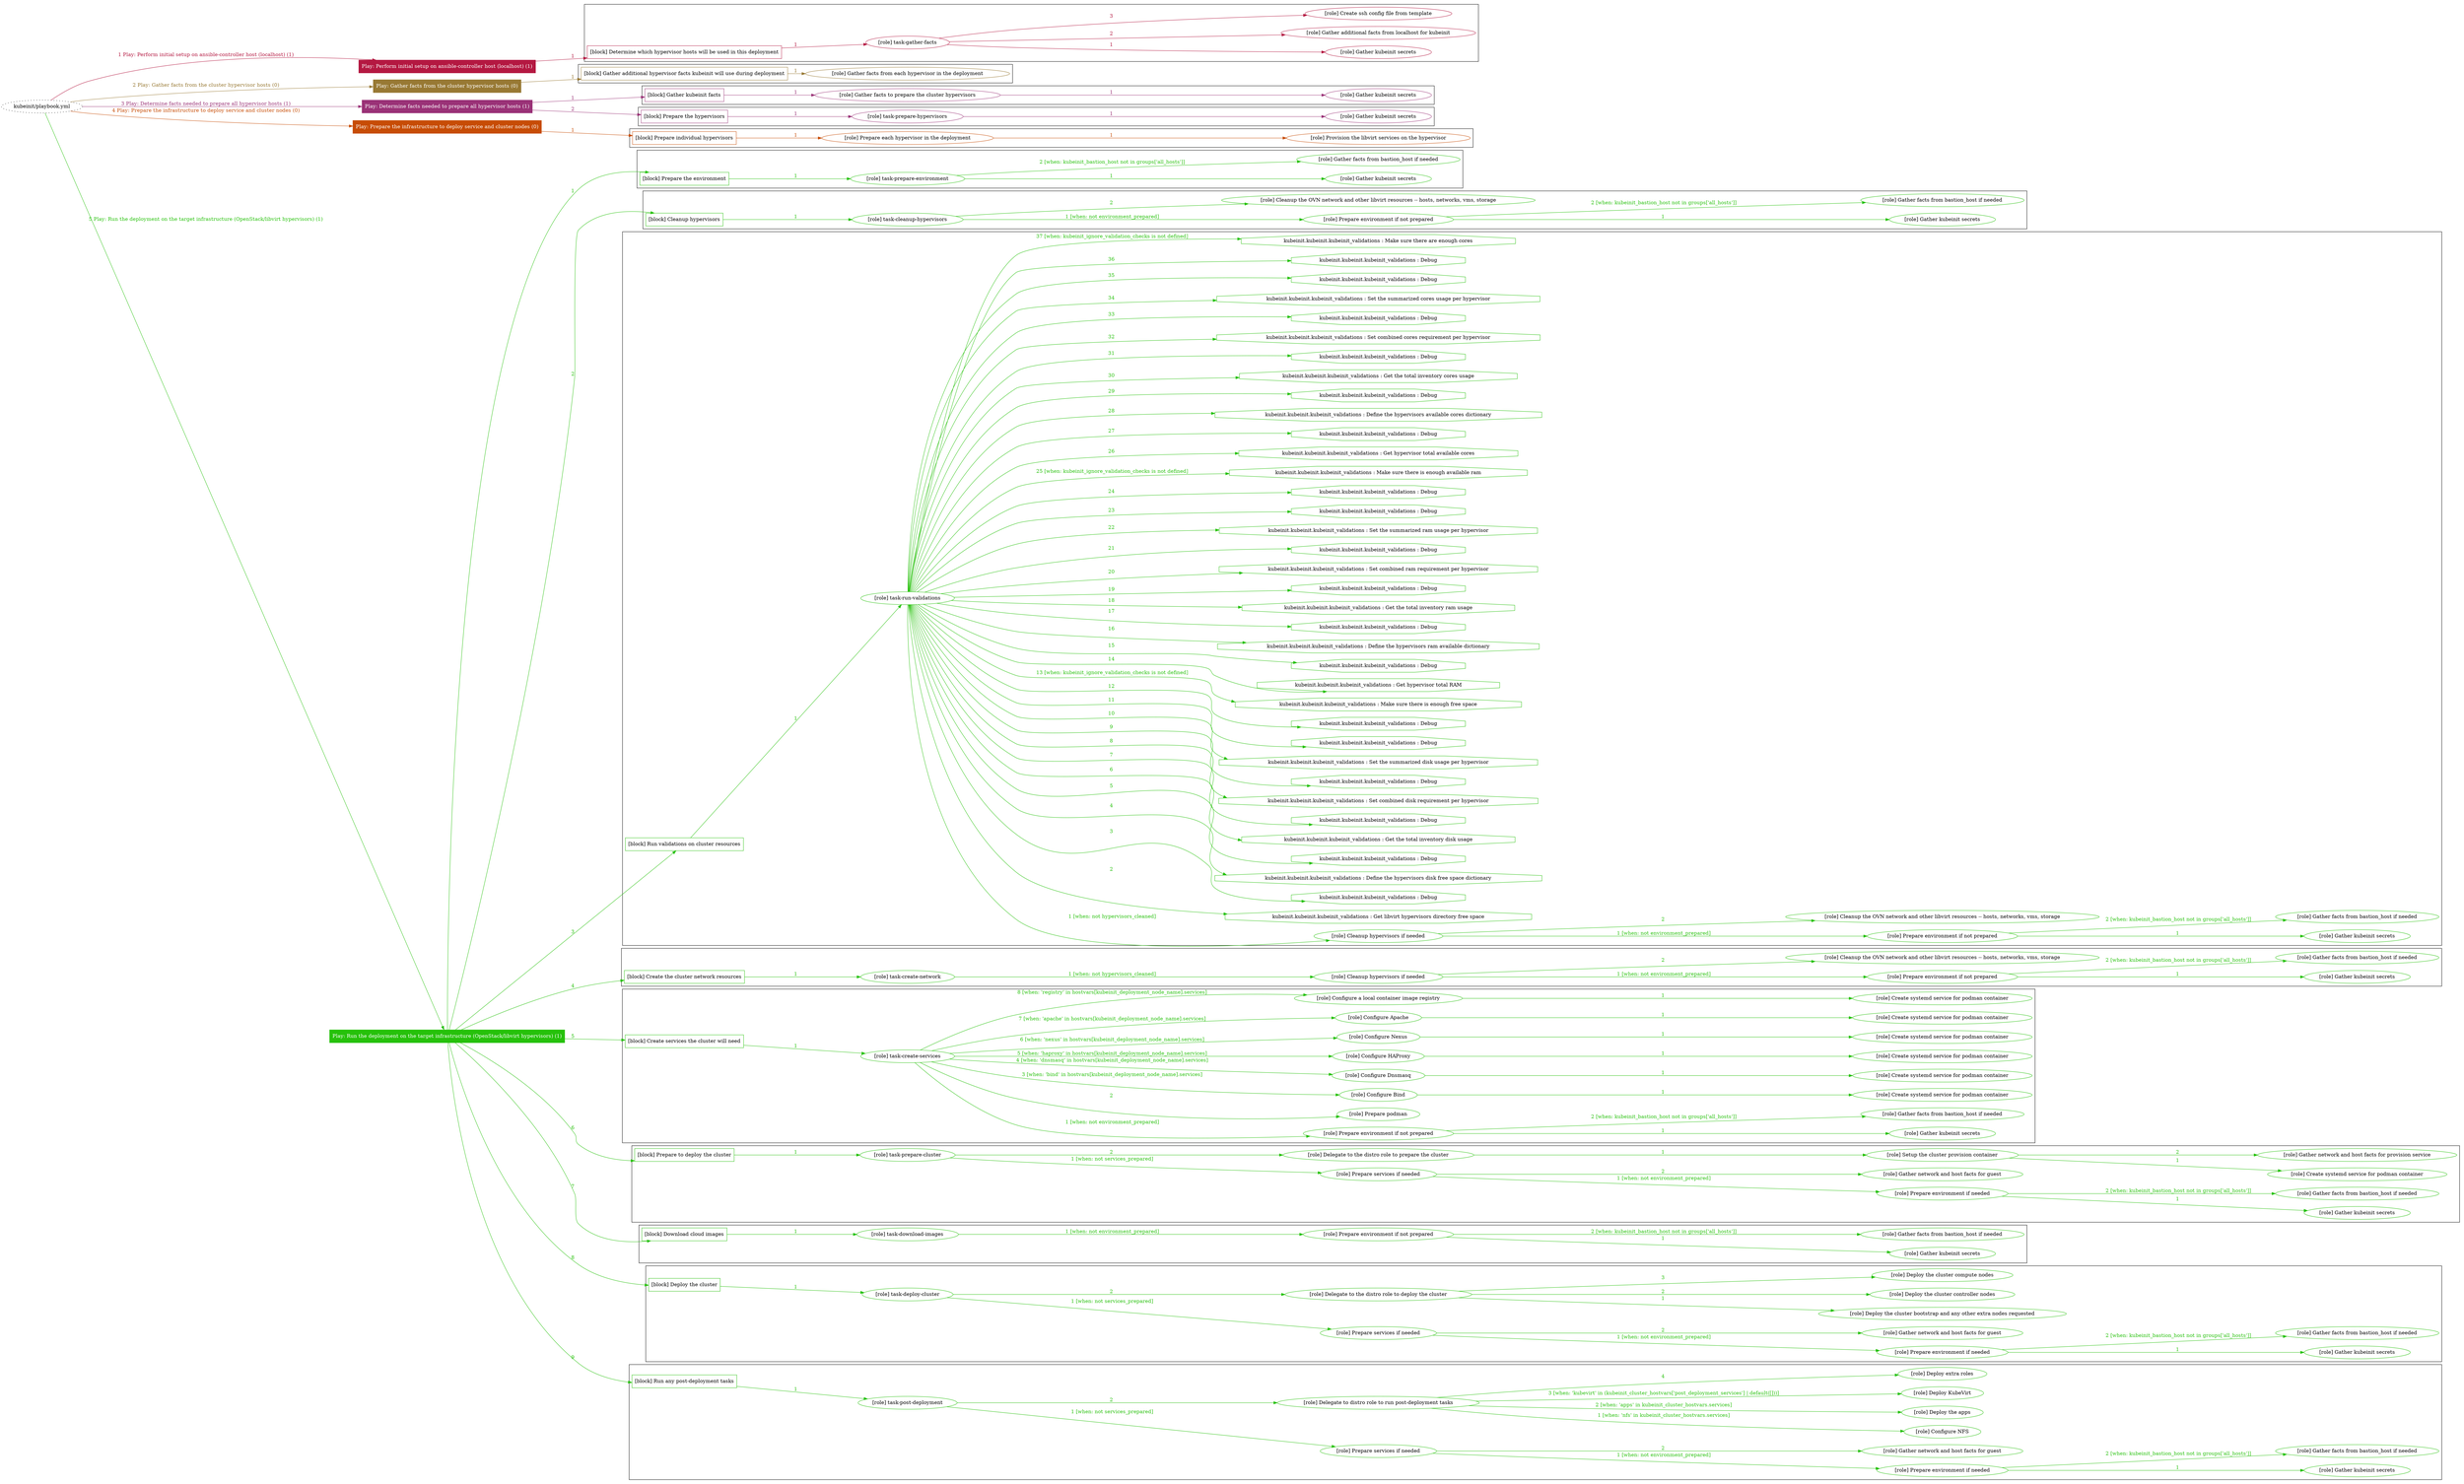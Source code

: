 digraph {
	graph [concentrate=true ordering=in rankdir=LR ratio=fill]
	edge [esep=5 sep=10]
	"kubeinit/playbook.yml" [URL="/home/runner/work/kubeinit/kubeinit/kubeinit/playbook.yml" id=playbook_785b3d8d style=dotted]
	"kubeinit/playbook.yml" -> play_acce3db7 [label="1 Play: Perform initial setup on ansible-controller host (localhost) (1)" color="#b41841" fontcolor="#b41841" id=edge_play_acce3db7 labeltooltip="1 Play: Perform initial setup on ansible-controller host (localhost) (1)" tooltip="1 Play: Perform initial setup on ansible-controller host (localhost) (1)"]
	subgraph "Play: Perform initial setup on ansible-controller host (localhost) (1)" {
		play_acce3db7 [label="Play: Perform initial setup on ansible-controller host (localhost) (1)" URL="/home/runner/work/kubeinit/kubeinit/kubeinit/playbook.yml" color="#b41841" fontcolor="#ffffff" id=play_acce3db7 shape=box style=filled tooltip=localhost]
		play_acce3db7 -> block_4ff4eff7 [label=1 color="#b41841" fontcolor="#b41841" id=edge_block_4ff4eff7 labeltooltip=1 tooltip=1]
		subgraph cluster_block_4ff4eff7 {
			block_4ff4eff7 [label="[block] Determine which hypervisor hosts will be used in this deployment" URL="/home/runner/work/kubeinit/kubeinit/kubeinit/playbook.yml" color="#b41841" id=block_4ff4eff7 labeltooltip="Determine which hypervisor hosts will be used in this deployment" shape=box tooltip="Determine which hypervisor hosts will be used in this deployment"]
			block_4ff4eff7 -> role_72f35177 [label="1 " color="#b41841" fontcolor="#b41841" id=edge_role_72f35177 labeltooltip="1 " tooltip="1 "]
			subgraph "task-gather-facts" {
				role_72f35177 [label="[role] task-gather-facts" URL="/home/runner/work/kubeinit/kubeinit/kubeinit/playbook.yml" color="#b41841" id=role_72f35177 tooltip="task-gather-facts"]
				role_72f35177 -> role_be712f7f [label="1 " color="#b41841" fontcolor="#b41841" id=edge_role_be712f7f labeltooltip="1 " tooltip="1 "]
				subgraph "Gather kubeinit secrets" {
					role_be712f7f [label="[role] Gather kubeinit secrets" URL="/home/runner/.ansible/collections/ansible_collections/kubeinit/kubeinit/roles/kubeinit_prepare/tasks/build_hypervisors_group.yml" color="#b41841" id=role_be712f7f tooltip="Gather kubeinit secrets"]
				}
				role_72f35177 -> role_c57567bd [label="2 " color="#b41841" fontcolor="#b41841" id=edge_role_c57567bd labeltooltip="2 " tooltip="2 "]
				subgraph "Gather additional facts from localhost for kubeinit" {
					role_c57567bd [label="[role] Gather additional facts from localhost for kubeinit" URL="/home/runner/.ansible/collections/ansible_collections/kubeinit/kubeinit/roles/kubeinit_prepare/tasks/build_hypervisors_group.yml" color="#b41841" id=role_c57567bd tooltip="Gather additional facts from localhost for kubeinit"]
				}
				role_72f35177 -> role_1afba5c9 [label="3 " color="#b41841" fontcolor="#b41841" id=edge_role_1afba5c9 labeltooltip="3 " tooltip="3 "]
				subgraph "Create ssh config file from template" {
					role_1afba5c9 [label="[role] Create ssh config file from template" URL="/home/runner/.ansible/collections/ansible_collections/kubeinit/kubeinit/roles/kubeinit_prepare/tasks/build_hypervisors_group.yml" color="#b41841" id=role_1afba5c9 tooltip="Create ssh config file from template"]
				}
			}
		}
	}
	"kubeinit/playbook.yml" -> play_f4e215dc [label="2 Play: Gather facts from the cluster hypervisor hosts (0)" color="#987934" fontcolor="#987934" id=edge_play_f4e215dc labeltooltip="2 Play: Gather facts from the cluster hypervisor hosts (0)" tooltip="2 Play: Gather facts from the cluster hypervisor hosts (0)"]
	subgraph "Play: Gather facts from the cluster hypervisor hosts (0)" {
		play_f4e215dc [label="Play: Gather facts from the cluster hypervisor hosts (0)" URL="/home/runner/work/kubeinit/kubeinit/kubeinit/playbook.yml" color="#987934" fontcolor="#ffffff" id=play_f4e215dc shape=box style=filled tooltip="Play: Gather facts from the cluster hypervisor hosts (0)"]
		play_f4e215dc -> block_9ffc37ca [label=1 color="#987934" fontcolor="#987934" id=edge_block_9ffc37ca labeltooltip=1 tooltip=1]
		subgraph cluster_block_9ffc37ca {
			block_9ffc37ca [label="[block] Gather additional hypervisor facts kubeinit will use during deployment" URL="/home/runner/work/kubeinit/kubeinit/kubeinit/playbook.yml" color="#987934" id=block_9ffc37ca labeltooltip="Gather additional hypervisor facts kubeinit will use during deployment" shape=box tooltip="Gather additional hypervisor facts kubeinit will use during deployment"]
			block_9ffc37ca -> role_afc65947 [label="1 " color="#987934" fontcolor="#987934" id=edge_role_afc65947 labeltooltip="1 " tooltip="1 "]
			subgraph "Gather facts from each hypervisor in the deployment" {
				role_afc65947 [label="[role] Gather facts from each hypervisor in the deployment" URL="/home/runner/work/kubeinit/kubeinit/kubeinit/playbook.yml" color="#987934" id=role_afc65947 tooltip="Gather facts from each hypervisor in the deployment"]
			}
		}
	}
	"kubeinit/playbook.yml" -> play_b0ed030e [label="3 Play: Determine facts needed to prepare all hypervisor hosts (1)" color="#9a3277" fontcolor="#9a3277" id=edge_play_b0ed030e labeltooltip="3 Play: Determine facts needed to prepare all hypervisor hosts (1)" tooltip="3 Play: Determine facts needed to prepare all hypervisor hosts (1)"]
	subgraph "Play: Determine facts needed to prepare all hypervisor hosts (1)" {
		play_b0ed030e [label="Play: Determine facts needed to prepare all hypervisor hosts (1)" URL="/home/runner/work/kubeinit/kubeinit/kubeinit/playbook.yml" color="#9a3277" fontcolor="#ffffff" id=play_b0ed030e shape=box style=filled tooltip=localhost]
		play_b0ed030e -> block_0350b841 [label=1 color="#9a3277" fontcolor="#9a3277" id=edge_block_0350b841 labeltooltip=1 tooltip=1]
		subgraph cluster_block_0350b841 {
			block_0350b841 [label="[block] Gather kubeinit facts" URL="/home/runner/work/kubeinit/kubeinit/kubeinit/playbook.yml" color="#9a3277" id=block_0350b841 labeltooltip="Gather kubeinit facts" shape=box tooltip="Gather kubeinit facts"]
			block_0350b841 -> role_b70f9d13 [label="1 " color="#9a3277" fontcolor="#9a3277" id=edge_role_b70f9d13 labeltooltip="1 " tooltip="1 "]
			subgraph "Gather facts to prepare the cluster hypervisors" {
				role_b70f9d13 [label="[role] Gather facts to prepare the cluster hypervisors" URL="/home/runner/work/kubeinit/kubeinit/kubeinit/playbook.yml" color="#9a3277" id=role_b70f9d13 tooltip="Gather facts to prepare the cluster hypervisors"]
				role_b70f9d13 -> role_1e167917 [label="1 " color="#9a3277" fontcolor="#9a3277" id=edge_role_1e167917 labeltooltip="1 " tooltip="1 "]
				subgraph "Gather kubeinit secrets" {
					role_1e167917 [label="[role] Gather kubeinit secrets" URL="/home/runner/.ansible/collections/ansible_collections/kubeinit/kubeinit/roles/kubeinit_prepare/tasks/gather_kubeinit_facts.yml" color="#9a3277" id=role_1e167917 tooltip="Gather kubeinit secrets"]
				}
			}
		}
		play_b0ed030e -> block_5a81a4b4 [label=2 color="#9a3277" fontcolor="#9a3277" id=edge_block_5a81a4b4 labeltooltip=2 tooltip=2]
		subgraph cluster_block_5a81a4b4 {
			block_5a81a4b4 [label="[block] Prepare the hypervisors" URL="/home/runner/work/kubeinit/kubeinit/kubeinit/playbook.yml" color="#9a3277" id=block_5a81a4b4 labeltooltip="Prepare the hypervisors" shape=box tooltip="Prepare the hypervisors"]
			block_5a81a4b4 -> role_cdd2abf3 [label="1 " color="#9a3277" fontcolor="#9a3277" id=edge_role_cdd2abf3 labeltooltip="1 " tooltip="1 "]
			subgraph "task-prepare-hypervisors" {
				role_cdd2abf3 [label="[role] task-prepare-hypervisors" URL="/home/runner/work/kubeinit/kubeinit/kubeinit/playbook.yml" color="#9a3277" id=role_cdd2abf3 tooltip="task-prepare-hypervisors"]
				role_cdd2abf3 -> role_9accb63d [label="1 " color="#9a3277" fontcolor="#9a3277" id=edge_role_9accb63d labeltooltip="1 " tooltip="1 "]
				subgraph "Gather kubeinit secrets" {
					role_9accb63d [label="[role] Gather kubeinit secrets" URL="/home/runner/.ansible/collections/ansible_collections/kubeinit/kubeinit/roles/kubeinit_prepare/tasks/gather_kubeinit_facts.yml" color="#9a3277" id=role_9accb63d tooltip="Gather kubeinit secrets"]
				}
			}
		}
	}
	"kubeinit/playbook.yml" -> play_86b45b80 [label="4 Play: Prepare the infrastructure to deploy service and cluster nodes (0)" color="#c74c05" fontcolor="#c74c05" id=edge_play_86b45b80 labeltooltip="4 Play: Prepare the infrastructure to deploy service and cluster nodes (0)" tooltip="4 Play: Prepare the infrastructure to deploy service and cluster nodes (0)"]
	subgraph "Play: Prepare the infrastructure to deploy service and cluster nodes (0)" {
		play_86b45b80 [label="Play: Prepare the infrastructure to deploy service and cluster nodes (0)" URL="/home/runner/work/kubeinit/kubeinit/kubeinit/playbook.yml" color="#c74c05" fontcolor="#ffffff" id=play_86b45b80 shape=box style=filled tooltip="Play: Prepare the infrastructure to deploy service and cluster nodes (0)"]
		play_86b45b80 -> block_c295b7e4 [label=1 color="#c74c05" fontcolor="#c74c05" id=edge_block_c295b7e4 labeltooltip=1 tooltip=1]
		subgraph cluster_block_c295b7e4 {
			block_c295b7e4 [label="[block] Prepare individual hypervisors" URL="/home/runner/work/kubeinit/kubeinit/kubeinit/playbook.yml" color="#c74c05" id=block_c295b7e4 labeltooltip="Prepare individual hypervisors" shape=box tooltip="Prepare individual hypervisors"]
			block_c295b7e4 -> role_d2ce9b45 [label="1 " color="#c74c05" fontcolor="#c74c05" id=edge_role_d2ce9b45 labeltooltip="1 " tooltip="1 "]
			subgraph "Prepare each hypervisor in the deployment" {
				role_d2ce9b45 [label="[role] Prepare each hypervisor in the deployment" URL="/home/runner/work/kubeinit/kubeinit/kubeinit/playbook.yml" color="#c74c05" id=role_d2ce9b45 tooltip="Prepare each hypervisor in the deployment"]
				role_d2ce9b45 -> role_840f8b6c [label="1 " color="#c74c05" fontcolor="#c74c05" id=edge_role_840f8b6c labeltooltip="1 " tooltip="1 "]
				subgraph "Provision the libvirt services on the hypervisor" {
					role_840f8b6c [label="[role] Provision the libvirt services on the hypervisor" URL="/home/runner/.ansible/collections/ansible_collections/kubeinit/kubeinit/roles/kubeinit_prepare/tasks/prepare_hypervisor.yml" color="#c74c05" id=role_840f8b6c tooltip="Provision the libvirt services on the hypervisor"]
				}
			}
		}
	}
	"kubeinit/playbook.yml" -> play_11a7f18f [label="5 Play: Run the deployment on the target infrastructure (OpenStack/libvirt hypervisors) (1)" color="#26c10b" fontcolor="#26c10b" id=edge_play_11a7f18f labeltooltip="5 Play: Run the deployment on the target infrastructure (OpenStack/libvirt hypervisors) (1)" tooltip="5 Play: Run the deployment on the target infrastructure (OpenStack/libvirt hypervisors) (1)"]
	subgraph "Play: Run the deployment on the target infrastructure (OpenStack/libvirt hypervisors) (1)" {
		play_11a7f18f [label="Play: Run the deployment on the target infrastructure (OpenStack/libvirt hypervisors) (1)" URL="/home/runner/work/kubeinit/kubeinit/kubeinit/playbook.yml" color="#26c10b" fontcolor="#ffffff" id=play_11a7f18f shape=box style=filled tooltip=localhost]
		play_11a7f18f -> block_aa8986a4 [label=1 color="#26c10b" fontcolor="#26c10b" id=edge_block_aa8986a4 labeltooltip=1 tooltip=1]
		subgraph cluster_block_aa8986a4 {
			block_aa8986a4 [label="[block] Prepare the environment" URL="/home/runner/work/kubeinit/kubeinit/kubeinit/playbook.yml" color="#26c10b" id=block_aa8986a4 labeltooltip="Prepare the environment" shape=box tooltip="Prepare the environment"]
			block_aa8986a4 -> role_b7ec0dcc [label="1 " color="#26c10b" fontcolor="#26c10b" id=edge_role_b7ec0dcc labeltooltip="1 " tooltip="1 "]
			subgraph "task-prepare-environment" {
				role_b7ec0dcc [label="[role] task-prepare-environment" URL="/home/runner/work/kubeinit/kubeinit/kubeinit/playbook.yml" color="#26c10b" id=role_b7ec0dcc tooltip="task-prepare-environment"]
				role_b7ec0dcc -> role_de57e7ac [label="1 " color="#26c10b" fontcolor="#26c10b" id=edge_role_de57e7ac labeltooltip="1 " tooltip="1 "]
				subgraph "Gather kubeinit secrets" {
					role_de57e7ac [label="[role] Gather kubeinit secrets" URL="/home/runner/.ansible/collections/ansible_collections/kubeinit/kubeinit/roles/kubeinit_prepare/tasks/gather_kubeinit_facts.yml" color="#26c10b" id=role_de57e7ac tooltip="Gather kubeinit secrets"]
				}
				role_b7ec0dcc -> role_68661625 [label="2 [when: kubeinit_bastion_host not in groups['all_hosts']]" color="#26c10b" fontcolor="#26c10b" id=edge_role_68661625 labeltooltip="2 [when: kubeinit_bastion_host not in groups['all_hosts']]" tooltip="2 [when: kubeinit_bastion_host not in groups['all_hosts']]"]
				subgraph "Gather facts from bastion_host if needed" {
					role_68661625 [label="[role] Gather facts from bastion_host if needed" URL="/home/runner/.ansible/collections/ansible_collections/kubeinit/kubeinit/roles/kubeinit_prepare/tasks/main.yml" color="#26c10b" id=role_68661625 tooltip="Gather facts from bastion_host if needed"]
				}
			}
		}
		play_11a7f18f -> block_0df3815b [label=2 color="#26c10b" fontcolor="#26c10b" id=edge_block_0df3815b labeltooltip=2 tooltip=2]
		subgraph cluster_block_0df3815b {
			block_0df3815b [label="[block] Cleanup hypervisors" URL="/home/runner/work/kubeinit/kubeinit/kubeinit/playbook.yml" color="#26c10b" id=block_0df3815b labeltooltip="Cleanup hypervisors" shape=box tooltip="Cleanup hypervisors"]
			block_0df3815b -> role_b31c84b0 [label="1 " color="#26c10b" fontcolor="#26c10b" id=edge_role_b31c84b0 labeltooltip="1 " tooltip="1 "]
			subgraph "task-cleanup-hypervisors" {
				role_b31c84b0 [label="[role] task-cleanup-hypervisors" URL="/home/runner/work/kubeinit/kubeinit/kubeinit/playbook.yml" color="#26c10b" id=role_b31c84b0 tooltip="task-cleanup-hypervisors"]
				role_b31c84b0 -> role_c7d256f2 [label="1 [when: not environment_prepared]" color="#26c10b" fontcolor="#26c10b" id=edge_role_c7d256f2 labeltooltip="1 [when: not environment_prepared]" tooltip="1 [when: not environment_prepared]"]
				subgraph "Prepare environment if not prepared" {
					role_c7d256f2 [label="[role] Prepare environment if not prepared" URL="/home/runner/.ansible/collections/ansible_collections/kubeinit/kubeinit/roles/kubeinit_libvirt/tasks/cleanup_hypervisors.yml" color="#26c10b" id=role_c7d256f2 tooltip="Prepare environment if not prepared"]
					role_c7d256f2 -> role_57177520 [label="1 " color="#26c10b" fontcolor="#26c10b" id=edge_role_57177520 labeltooltip="1 " tooltip="1 "]
					subgraph "Gather kubeinit secrets" {
						role_57177520 [label="[role] Gather kubeinit secrets" URL="/home/runner/.ansible/collections/ansible_collections/kubeinit/kubeinit/roles/kubeinit_prepare/tasks/gather_kubeinit_facts.yml" color="#26c10b" id=role_57177520 tooltip="Gather kubeinit secrets"]
					}
					role_c7d256f2 -> role_419e0728 [label="2 [when: kubeinit_bastion_host not in groups['all_hosts']]" color="#26c10b" fontcolor="#26c10b" id=edge_role_419e0728 labeltooltip="2 [when: kubeinit_bastion_host not in groups['all_hosts']]" tooltip="2 [when: kubeinit_bastion_host not in groups['all_hosts']]"]
					subgraph "Gather facts from bastion_host if needed" {
						role_419e0728 [label="[role] Gather facts from bastion_host if needed" URL="/home/runner/.ansible/collections/ansible_collections/kubeinit/kubeinit/roles/kubeinit_prepare/tasks/main.yml" color="#26c10b" id=role_419e0728 tooltip="Gather facts from bastion_host if needed"]
					}
				}
				role_b31c84b0 -> role_07ecf5e0 [label="2 " color="#26c10b" fontcolor="#26c10b" id=edge_role_07ecf5e0 labeltooltip="2 " tooltip="2 "]
				subgraph "Cleanup the OVN network and other libvirt resources -- hosts, networks, vms, storage" {
					role_07ecf5e0 [label="[role] Cleanup the OVN network and other libvirt resources -- hosts, networks, vms, storage" URL="/home/runner/.ansible/collections/ansible_collections/kubeinit/kubeinit/roles/kubeinit_libvirt/tasks/cleanup_hypervisors.yml" color="#26c10b" id=role_07ecf5e0 tooltip="Cleanup the OVN network and other libvirt resources -- hosts, networks, vms, storage"]
				}
			}
		}
		play_11a7f18f -> block_12a28bb6 [label=3 color="#26c10b" fontcolor="#26c10b" id=edge_block_12a28bb6 labeltooltip=3 tooltip=3]
		subgraph cluster_block_12a28bb6 {
			block_12a28bb6 [label="[block] Run validations on cluster resources" URL="/home/runner/work/kubeinit/kubeinit/kubeinit/playbook.yml" color="#26c10b" id=block_12a28bb6 labeltooltip="Run validations on cluster resources" shape=box tooltip="Run validations on cluster resources"]
			block_12a28bb6 -> role_ccd757ff [label="1 " color="#26c10b" fontcolor="#26c10b" id=edge_role_ccd757ff labeltooltip="1 " tooltip="1 "]
			subgraph "task-run-validations" {
				role_ccd757ff [label="[role] task-run-validations" URL="/home/runner/work/kubeinit/kubeinit/kubeinit/playbook.yml" color="#26c10b" id=role_ccd757ff tooltip="task-run-validations"]
				role_ccd757ff -> role_4eeec602 [label="1 [when: not hypervisors_cleaned]" color="#26c10b" fontcolor="#26c10b" id=edge_role_4eeec602 labeltooltip="1 [when: not hypervisors_cleaned]" tooltip="1 [when: not hypervisors_cleaned]"]
				subgraph "Cleanup hypervisors if needed" {
					role_4eeec602 [label="[role] Cleanup hypervisors if needed" URL="/home/runner/.ansible/collections/ansible_collections/kubeinit/kubeinit/roles/kubeinit_validations/tasks/main.yml" color="#26c10b" id=role_4eeec602 tooltip="Cleanup hypervisors if needed"]
					role_4eeec602 -> role_a83ac28b [label="1 [when: not environment_prepared]" color="#26c10b" fontcolor="#26c10b" id=edge_role_a83ac28b labeltooltip="1 [when: not environment_prepared]" tooltip="1 [when: not environment_prepared]"]
					subgraph "Prepare environment if not prepared" {
						role_a83ac28b [label="[role] Prepare environment if not prepared" URL="/home/runner/.ansible/collections/ansible_collections/kubeinit/kubeinit/roles/kubeinit_libvirt/tasks/cleanup_hypervisors.yml" color="#26c10b" id=role_a83ac28b tooltip="Prepare environment if not prepared"]
						role_a83ac28b -> role_e9088fe5 [label="1 " color="#26c10b" fontcolor="#26c10b" id=edge_role_e9088fe5 labeltooltip="1 " tooltip="1 "]
						subgraph "Gather kubeinit secrets" {
							role_e9088fe5 [label="[role] Gather kubeinit secrets" URL="/home/runner/.ansible/collections/ansible_collections/kubeinit/kubeinit/roles/kubeinit_prepare/tasks/gather_kubeinit_facts.yml" color="#26c10b" id=role_e9088fe5 tooltip="Gather kubeinit secrets"]
						}
						role_a83ac28b -> role_acf190c1 [label="2 [when: kubeinit_bastion_host not in groups['all_hosts']]" color="#26c10b" fontcolor="#26c10b" id=edge_role_acf190c1 labeltooltip="2 [when: kubeinit_bastion_host not in groups['all_hosts']]" tooltip="2 [when: kubeinit_bastion_host not in groups['all_hosts']]"]
						subgraph "Gather facts from bastion_host if needed" {
							role_acf190c1 [label="[role] Gather facts from bastion_host if needed" URL="/home/runner/.ansible/collections/ansible_collections/kubeinit/kubeinit/roles/kubeinit_prepare/tasks/main.yml" color="#26c10b" id=role_acf190c1 tooltip="Gather facts from bastion_host if needed"]
						}
					}
					role_4eeec602 -> role_da5cd9a7 [label="2 " color="#26c10b" fontcolor="#26c10b" id=edge_role_da5cd9a7 labeltooltip="2 " tooltip="2 "]
					subgraph "Cleanup the OVN network and other libvirt resources -- hosts, networks, vms, storage" {
						role_da5cd9a7 [label="[role] Cleanup the OVN network and other libvirt resources -- hosts, networks, vms, storage" URL="/home/runner/.ansible/collections/ansible_collections/kubeinit/kubeinit/roles/kubeinit_libvirt/tasks/cleanup_hypervisors.yml" color="#26c10b" id=role_da5cd9a7 tooltip="Cleanup the OVN network and other libvirt resources -- hosts, networks, vms, storage"]
					}
				}
				task_b38f1804 [label="kubeinit.kubeinit.kubeinit_validations : Get libvirt hypervisors directory free space" URL="/home/runner/.ansible/collections/ansible_collections/kubeinit/kubeinit/roles/kubeinit_validations/tasks/10_libvirt_free_space.yml" color="#26c10b" id=task_b38f1804 shape=octagon tooltip="kubeinit.kubeinit.kubeinit_validations : Get libvirt hypervisors directory free space"]
				role_ccd757ff -> task_b38f1804 [label="2 " color="#26c10b" fontcolor="#26c10b" id=edge_task_b38f1804 labeltooltip="2 " tooltip="2 "]
				task_ac671a1a [label="kubeinit.kubeinit.kubeinit_validations : Debug" URL="/home/runner/.ansible/collections/ansible_collections/kubeinit/kubeinit/roles/kubeinit_validations/tasks/10_libvirt_free_space.yml" color="#26c10b" id=task_ac671a1a shape=octagon tooltip="kubeinit.kubeinit.kubeinit_validations : Debug"]
				role_ccd757ff -> task_ac671a1a [label="3 " color="#26c10b" fontcolor="#26c10b" id=edge_task_ac671a1a labeltooltip="3 " tooltip="3 "]
				task_8f64c842 [label="kubeinit.kubeinit.kubeinit_validations : Define the hypervisors disk free space dictionary" URL="/home/runner/.ansible/collections/ansible_collections/kubeinit/kubeinit/roles/kubeinit_validations/tasks/10_libvirt_free_space.yml" color="#26c10b" id=task_8f64c842 shape=octagon tooltip="kubeinit.kubeinit.kubeinit_validations : Define the hypervisors disk free space dictionary"]
				role_ccd757ff -> task_8f64c842 [label="4 " color="#26c10b" fontcolor="#26c10b" id=edge_task_8f64c842 labeltooltip="4 " tooltip="4 "]
				task_2dbba96a [label="kubeinit.kubeinit.kubeinit_validations : Debug" URL="/home/runner/.ansible/collections/ansible_collections/kubeinit/kubeinit/roles/kubeinit_validations/tasks/10_libvirt_free_space.yml" color="#26c10b" id=task_2dbba96a shape=octagon tooltip="kubeinit.kubeinit.kubeinit_validations : Debug"]
				role_ccd757ff -> task_2dbba96a [label="5 " color="#26c10b" fontcolor="#26c10b" id=edge_task_2dbba96a labeltooltip="5 " tooltip="5 "]
				task_edf18be0 [label="kubeinit.kubeinit.kubeinit_validations : Get the total inventory disk usage" URL="/home/runner/.ansible/collections/ansible_collections/kubeinit/kubeinit/roles/kubeinit_validations/tasks/10_libvirt_free_space.yml" color="#26c10b" id=task_edf18be0 shape=octagon tooltip="kubeinit.kubeinit.kubeinit_validations : Get the total inventory disk usage"]
				role_ccd757ff -> task_edf18be0 [label="6 " color="#26c10b" fontcolor="#26c10b" id=edge_task_edf18be0 labeltooltip="6 " tooltip="6 "]
				task_d66c4092 [label="kubeinit.kubeinit.kubeinit_validations : Debug" URL="/home/runner/.ansible/collections/ansible_collections/kubeinit/kubeinit/roles/kubeinit_validations/tasks/10_libvirt_free_space.yml" color="#26c10b" id=task_d66c4092 shape=octagon tooltip="kubeinit.kubeinit.kubeinit_validations : Debug"]
				role_ccd757ff -> task_d66c4092 [label="7 " color="#26c10b" fontcolor="#26c10b" id=edge_task_d66c4092 labeltooltip="7 " tooltip="7 "]
				task_8e3e76b8 [label="kubeinit.kubeinit.kubeinit_validations : Set combined disk requirement per hypervisor" URL="/home/runner/.ansible/collections/ansible_collections/kubeinit/kubeinit/roles/kubeinit_validations/tasks/10_libvirt_free_space.yml" color="#26c10b" id=task_8e3e76b8 shape=octagon tooltip="kubeinit.kubeinit.kubeinit_validations : Set combined disk requirement per hypervisor"]
				role_ccd757ff -> task_8e3e76b8 [label="8 " color="#26c10b" fontcolor="#26c10b" id=edge_task_8e3e76b8 labeltooltip="8 " tooltip="8 "]
				task_2320498a [label="kubeinit.kubeinit.kubeinit_validations : Debug" URL="/home/runner/.ansible/collections/ansible_collections/kubeinit/kubeinit/roles/kubeinit_validations/tasks/10_libvirt_free_space.yml" color="#26c10b" id=task_2320498a shape=octagon tooltip="kubeinit.kubeinit.kubeinit_validations : Debug"]
				role_ccd757ff -> task_2320498a [label="9 " color="#26c10b" fontcolor="#26c10b" id=edge_task_2320498a labeltooltip="9 " tooltip="9 "]
				task_55ed38b5 [label="kubeinit.kubeinit.kubeinit_validations : Set the summarized disk usage per hypervisor" URL="/home/runner/.ansible/collections/ansible_collections/kubeinit/kubeinit/roles/kubeinit_validations/tasks/10_libvirt_free_space.yml" color="#26c10b" id=task_55ed38b5 shape=octagon tooltip="kubeinit.kubeinit.kubeinit_validations : Set the summarized disk usage per hypervisor"]
				role_ccd757ff -> task_55ed38b5 [label="10 " color="#26c10b" fontcolor="#26c10b" id=edge_task_55ed38b5 labeltooltip="10 " tooltip="10 "]
				task_0a45d903 [label="kubeinit.kubeinit.kubeinit_validations : Debug" URL="/home/runner/.ansible/collections/ansible_collections/kubeinit/kubeinit/roles/kubeinit_validations/tasks/10_libvirt_free_space.yml" color="#26c10b" id=task_0a45d903 shape=octagon tooltip="kubeinit.kubeinit.kubeinit_validations : Debug"]
				role_ccd757ff -> task_0a45d903 [label="11 " color="#26c10b" fontcolor="#26c10b" id=edge_task_0a45d903 labeltooltip="11 " tooltip="11 "]
				task_1361a265 [label="kubeinit.kubeinit.kubeinit_validations : Debug" URL="/home/runner/.ansible/collections/ansible_collections/kubeinit/kubeinit/roles/kubeinit_validations/tasks/10_libvirt_free_space.yml" color="#26c10b" id=task_1361a265 shape=octagon tooltip="kubeinit.kubeinit.kubeinit_validations : Debug"]
				role_ccd757ff -> task_1361a265 [label="12 " color="#26c10b" fontcolor="#26c10b" id=edge_task_1361a265 labeltooltip="12 " tooltip="12 "]
				task_eee0d13d [label="kubeinit.kubeinit.kubeinit_validations : Make sure there is enough free space" URL="/home/runner/.ansible/collections/ansible_collections/kubeinit/kubeinit/roles/kubeinit_validations/tasks/10_libvirt_free_space.yml" color="#26c10b" id=task_eee0d13d shape=octagon tooltip="kubeinit.kubeinit.kubeinit_validations : Make sure there is enough free space"]
				role_ccd757ff -> task_eee0d13d [label="13 [when: kubeinit_ignore_validation_checks is not defined]" color="#26c10b" fontcolor="#26c10b" id=edge_task_eee0d13d labeltooltip="13 [when: kubeinit_ignore_validation_checks is not defined]" tooltip="13 [when: kubeinit_ignore_validation_checks is not defined]"]
				task_b973bcf6 [label="kubeinit.kubeinit.kubeinit_validations : Get hypervisor total RAM" URL="/home/runner/.ansible/collections/ansible_collections/kubeinit/kubeinit/roles/kubeinit_validations/tasks/20_libvirt_available_ram.yml" color="#26c10b" id=task_b973bcf6 shape=octagon tooltip="kubeinit.kubeinit.kubeinit_validations : Get hypervisor total RAM"]
				role_ccd757ff -> task_b973bcf6 [label="14 " color="#26c10b" fontcolor="#26c10b" id=edge_task_b973bcf6 labeltooltip="14 " tooltip="14 "]
				task_bb8395cf [label="kubeinit.kubeinit.kubeinit_validations : Debug" URL="/home/runner/.ansible/collections/ansible_collections/kubeinit/kubeinit/roles/kubeinit_validations/tasks/20_libvirt_available_ram.yml" color="#26c10b" id=task_bb8395cf shape=octagon tooltip="kubeinit.kubeinit.kubeinit_validations : Debug"]
				role_ccd757ff -> task_bb8395cf [label="15 " color="#26c10b" fontcolor="#26c10b" id=edge_task_bb8395cf labeltooltip="15 " tooltip="15 "]
				task_9771e933 [label="kubeinit.kubeinit.kubeinit_validations : Define the hypervisors ram available dictionary" URL="/home/runner/.ansible/collections/ansible_collections/kubeinit/kubeinit/roles/kubeinit_validations/tasks/20_libvirt_available_ram.yml" color="#26c10b" id=task_9771e933 shape=octagon tooltip="kubeinit.kubeinit.kubeinit_validations : Define the hypervisors ram available dictionary"]
				role_ccd757ff -> task_9771e933 [label="16 " color="#26c10b" fontcolor="#26c10b" id=edge_task_9771e933 labeltooltip="16 " tooltip="16 "]
				task_245f9c62 [label="kubeinit.kubeinit.kubeinit_validations : Debug" URL="/home/runner/.ansible/collections/ansible_collections/kubeinit/kubeinit/roles/kubeinit_validations/tasks/20_libvirt_available_ram.yml" color="#26c10b" id=task_245f9c62 shape=octagon tooltip="kubeinit.kubeinit.kubeinit_validations : Debug"]
				role_ccd757ff -> task_245f9c62 [label="17 " color="#26c10b" fontcolor="#26c10b" id=edge_task_245f9c62 labeltooltip="17 " tooltip="17 "]
				task_63aacd6b [label="kubeinit.kubeinit.kubeinit_validations : Get the total inventory ram usage" URL="/home/runner/.ansible/collections/ansible_collections/kubeinit/kubeinit/roles/kubeinit_validations/tasks/20_libvirt_available_ram.yml" color="#26c10b" id=task_63aacd6b shape=octagon tooltip="kubeinit.kubeinit.kubeinit_validations : Get the total inventory ram usage"]
				role_ccd757ff -> task_63aacd6b [label="18 " color="#26c10b" fontcolor="#26c10b" id=edge_task_63aacd6b labeltooltip="18 " tooltip="18 "]
				task_7000b856 [label="kubeinit.kubeinit.kubeinit_validations : Debug" URL="/home/runner/.ansible/collections/ansible_collections/kubeinit/kubeinit/roles/kubeinit_validations/tasks/20_libvirt_available_ram.yml" color="#26c10b" id=task_7000b856 shape=octagon tooltip="kubeinit.kubeinit.kubeinit_validations : Debug"]
				role_ccd757ff -> task_7000b856 [label="19 " color="#26c10b" fontcolor="#26c10b" id=edge_task_7000b856 labeltooltip="19 " tooltip="19 "]
				task_26142046 [label="kubeinit.kubeinit.kubeinit_validations : Set combined ram requirement per hypervisor" URL="/home/runner/.ansible/collections/ansible_collections/kubeinit/kubeinit/roles/kubeinit_validations/tasks/20_libvirt_available_ram.yml" color="#26c10b" id=task_26142046 shape=octagon tooltip="kubeinit.kubeinit.kubeinit_validations : Set combined ram requirement per hypervisor"]
				role_ccd757ff -> task_26142046 [label="20 " color="#26c10b" fontcolor="#26c10b" id=edge_task_26142046 labeltooltip="20 " tooltip="20 "]
				task_f91220f1 [label="kubeinit.kubeinit.kubeinit_validations : Debug" URL="/home/runner/.ansible/collections/ansible_collections/kubeinit/kubeinit/roles/kubeinit_validations/tasks/20_libvirt_available_ram.yml" color="#26c10b" id=task_f91220f1 shape=octagon tooltip="kubeinit.kubeinit.kubeinit_validations : Debug"]
				role_ccd757ff -> task_f91220f1 [label="21 " color="#26c10b" fontcolor="#26c10b" id=edge_task_f91220f1 labeltooltip="21 " tooltip="21 "]
				task_a88da82d [label="kubeinit.kubeinit.kubeinit_validations : Set the summarized ram usage per hypervisor" URL="/home/runner/.ansible/collections/ansible_collections/kubeinit/kubeinit/roles/kubeinit_validations/tasks/20_libvirt_available_ram.yml" color="#26c10b" id=task_a88da82d shape=octagon tooltip="kubeinit.kubeinit.kubeinit_validations : Set the summarized ram usage per hypervisor"]
				role_ccd757ff -> task_a88da82d [label="22 " color="#26c10b" fontcolor="#26c10b" id=edge_task_a88da82d labeltooltip="22 " tooltip="22 "]
				task_efb9afb9 [label="kubeinit.kubeinit.kubeinit_validations : Debug" URL="/home/runner/.ansible/collections/ansible_collections/kubeinit/kubeinit/roles/kubeinit_validations/tasks/20_libvirt_available_ram.yml" color="#26c10b" id=task_efb9afb9 shape=octagon tooltip="kubeinit.kubeinit.kubeinit_validations : Debug"]
				role_ccd757ff -> task_efb9afb9 [label="23 " color="#26c10b" fontcolor="#26c10b" id=edge_task_efb9afb9 labeltooltip="23 " tooltip="23 "]
				task_aa17a7ee [label="kubeinit.kubeinit.kubeinit_validations : Debug" URL="/home/runner/.ansible/collections/ansible_collections/kubeinit/kubeinit/roles/kubeinit_validations/tasks/20_libvirt_available_ram.yml" color="#26c10b" id=task_aa17a7ee shape=octagon tooltip="kubeinit.kubeinit.kubeinit_validations : Debug"]
				role_ccd757ff -> task_aa17a7ee [label="24 " color="#26c10b" fontcolor="#26c10b" id=edge_task_aa17a7ee labeltooltip="24 " tooltip="24 "]
				task_85f31495 [label="kubeinit.kubeinit.kubeinit_validations : Make sure there is enough available ram" URL="/home/runner/.ansible/collections/ansible_collections/kubeinit/kubeinit/roles/kubeinit_validations/tasks/20_libvirt_available_ram.yml" color="#26c10b" id=task_85f31495 shape=octagon tooltip="kubeinit.kubeinit.kubeinit_validations : Make sure there is enough available ram"]
				role_ccd757ff -> task_85f31495 [label="25 [when: kubeinit_ignore_validation_checks is not defined]" color="#26c10b" fontcolor="#26c10b" id=edge_task_85f31495 labeltooltip="25 [when: kubeinit_ignore_validation_checks is not defined]" tooltip="25 [when: kubeinit_ignore_validation_checks is not defined]"]
				task_c1717512 [label="kubeinit.kubeinit.kubeinit_validations : Get hypervisor total available cores" URL="/home/runner/.ansible/collections/ansible_collections/kubeinit/kubeinit/roles/kubeinit_validations/tasks/30_libvirt_check_cpu_cores.yml" color="#26c10b" id=task_c1717512 shape=octagon tooltip="kubeinit.kubeinit.kubeinit_validations : Get hypervisor total available cores"]
				role_ccd757ff -> task_c1717512 [label="26 " color="#26c10b" fontcolor="#26c10b" id=edge_task_c1717512 labeltooltip="26 " tooltip="26 "]
				task_318012f7 [label="kubeinit.kubeinit.kubeinit_validations : Debug" URL="/home/runner/.ansible/collections/ansible_collections/kubeinit/kubeinit/roles/kubeinit_validations/tasks/30_libvirt_check_cpu_cores.yml" color="#26c10b" id=task_318012f7 shape=octagon tooltip="kubeinit.kubeinit.kubeinit_validations : Debug"]
				role_ccd757ff -> task_318012f7 [label="27 " color="#26c10b" fontcolor="#26c10b" id=edge_task_318012f7 labeltooltip="27 " tooltip="27 "]
				task_e36656e9 [label="kubeinit.kubeinit.kubeinit_validations : Define the hypervisors available cores dictionary" URL="/home/runner/.ansible/collections/ansible_collections/kubeinit/kubeinit/roles/kubeinit_validations/tasks/30_libvirt_check_cpu_cores.yml" color="#26c10b" id=task_e36656e9 shape=octagon tooltip="kubeinit.kubeinit.kubeinit_validations : Define the hypervisors available cores dictionary"]
				role_ccd757ff -> task_e36656e9 [label="28 " color="#26c10b" fontcolor="#26c10b" id=edge_task_e36656e9 labeltooltip="28 " tooltip="28 "]
				task_852b9725 [label="kubeinit.kubeinit.kubeinit_validations : Debug" URL="/home/runner/.ansible/collections/ansible_collections/kubeinit/kubeinit/roles/kubeinit_validations/tasks/30_libvirt_check_cpu_cores.yml" color="#26c10b" id=task_852b9725 shape=octagon tooltip="kubeinit.kubeinit.kubeinit_validations : Debug"]
				role_ccd757ff -> task_852b9725 [label="29 " color="#26c10b" fontcolor="#26c10b" id=edge_task_852b9725 labeltooltip="29 " tooltip="29 "]
				task_18b3c28e [label="kubeinit.kubeinit.kubeinit_validations : Get the total inventory cores usage" URL="/home/runner/.ansible/collections/ansible_collections/kubeinit/kubeinit/roles/kubeinit_validations/tasks/30_libvirt_check_cpu_cores.yml" color="#26c10b" id=task_18b3c28e shape=octagon tooltip="kubeinit.kubeinit.kubeinit_validations : Get the total inventory cores usage"]
				role_ccd757ff -> task_18b3c28e [label="30 " color="#26c10b" fontcolor="#26c10b" id=edge_task_18b3c28e labeltooltip="30 " tooltip="30 "]
				task_4cbe9a2a [label="kubeinit.kubeinit.kubeinit_validations : Debug" URL="/home/runner/.ansible/collections/ansible_collections/kubeinit/kubeinit/roles/kubeinit_validations/tasks/30_libvirt_check_cpu_cores.yml" color="#26c10b" id=task_4cbe9a2a shape=octagon tooltip="kubeinit.kubeinit.kubeinit_validations : Debug"]
				role_ccd757ff -> task_4cbe9a2a [label="31 " color="#26c10b" fontcolor="#26c10b" id=edge_task_4cbe9a2a labeltooltip="31 " tooltip="31 "]
				task_40c9b14d [label="kubeinit.kubeinit.kubeinit_validations : Set combined cores requirement per hypervisor" URL="/home/runner/.ansible/collections/ansible_collections/kubeinit/kubeinit/roles/kubeinit_validations/tasks/30_libvirt_check_cpu_cores.yml" color="#26c10b" id=task_40c9b14d shape=octagon tooltip="kubeinit.kubeinit.kubeinit_validations : Set combined cores requirement per hypervisor"]
				role_ccd757ff -> task_40c9b14d [label="32 " color="#26c10b" fontcolor="#26c10b" id=edge_task_40c9b14d labeltooltip="32 " tooltip="32 "]
				task_482c6be2 [label="kubeinit.kubeinit.kubeinit_validations : Debug" URL="/home/runner/.ansible/collections/ansible_collections/kubeinit/kubeinit/roles/kubeinit_validations/tasks/30_libvirt_check_cpu_cores.yml" color="#26c10b" id=task_482c6be2 shape=octagon tooltip="kubeinit.kubeinit.kubeinit_validations : Debug"]
				role_ccd757ff -> task_482c6be2 [label="33 " color="#26c10b" fontcolor="#26c10b" id=edge_task_482c6be2 labeltooltip="33 " tooltip="33 "]
				task_359bc876 [label="kubeinit.kubeinit.kubeinit_validations : Set the summarized cores usage per hypervisor" URL="/home/runner/.ansible/collections/ansible_collections/kubeinit/kubeinit/roles/kubeinit_validations/tasks/30_libvirt_check_cpu_cores.yml" color="#26c10b" id=task_359bc876 shape=octagon tooltip="kubeinit.kubeinit.kubeinit_validations : Set the summarized cores usage per hypervisor"]
				role_ccd757ff -> task_359bc876 [label="34 " color="#26c10b" fontcolor="#26c10b" id=edge_task_359bc876 labeltooltip="34 " tooltip="34 "]
				task_5e7059d1 [label="kubeinit.kubeinit.kubeinit_validations : Debug" URL="/home/runner/.ansible/collections/ansible_collections/kubeinit/kubeinit/roles/kubeinit_validations/tasks/30_libvirt_check_cpu_cores.yml" color="#26c10b" id=task_5e7059d1 shape=octagon tooltip="kubeinit.kubeinit.kubeinit_validations : Debug"]
				role_ccd757ff -> task_5e7059d1 [label="35 " color="#26c10b" fontcolor="#26c10b" id=edge_task_5e7059d1 labeltooltip="35 " tooltip="35 "]
				task_c6afb20e [label="kubeinit.kubeinit.kubeinit_validations : Debug" URL="/home/runner/.ansible/collections/ansible_collections/kubeinit/kubeinit/roles/kubeinit_validations/tasks/30_libvirt_check_cpu_cores.yml" color="#26c10b" id=task_c6afb20e shape=octagon tooltip="kubeinit.kubeinit.kubeinit_validations : Debug"]
				role_ccd757ff -> task_c6afb20e [label="36 " color="#26c10b" fontcolor="#26c10b" id=edge_task_c6afb20e labeltooltip="36 " tooltip="36 "]
				task_7b8b1fe6 [label="kubeinit.kubeinit.kubeinit_validations : Make sure there are enough cores" URL="/home/runner/.ansible/collections/ansible_collections/kubeinit/kubeinit/roles/kubeinit_validations/tasks/30_libvirt_check_cpu_cores.yml" color="#26c10b" id=task_7b8b1fe6 shape=octagon tooltip="kubeinit.kubeinit.kubeinit_validations : Make sure there are enough cores"]
				role_ccd757ff -> task_7b8b1fe6 [label="37 [when: kubeinit_ignore_validation_checks is not defined]" color="#26c10b" fontcolor="#26c10b" id=edge_task_7b8b1fe6 labeltooltip="37 [when: kubeinit_ignore_validation_checks is not defined]" tooltip="37 [when: kubeinit_ignore_validation_checks is not defined]"]
			}
		}
		play_11a7f18f -> block_5aa65d8d [label=4 color="#26c10b" fontcolor="#26c10b" id=edge_block_5aa65d8d labeltooltip=4 tooltip=4]
		subgraph cluster_block_5aa65d8d {
			block_5aa65d8d [label="[block] Create the cluster network resources" URL="/home/runner/work/kubeinit/kubeinit/kubeinit/playbook.yml" color="#26c10b" id=block_5aa65d8d labeltooltip="Create the cluster network resources" shape=box tooltip="Create the cluster network resources"]
			block_5aa65d8d -> role_f72644f2 [label="1 " color="#26c10b" fontcolor="#26c10b" id=edge_role_f72644f2 labeltooltip="1 " tooltip="1 "]
			subgraph "task-create-network" {
				role_f72644f2 [label="[role] task-create-network" URL="/home/runner/work/kubeinit/kubeinit/kubeinit/playbook.yml" color="#26c10b" id=role_f72644f2 tooltip="task-create-network"]
				role_f72644f2 -> role_4f5e1d8c [label="1 [when: not hypervisors_cleaned]" color="#26c10b" fontcolor="#26c10b" id=edge_role_4f5e1d8c labeltooltip="1 [when: not hypervisors_cleaned]" tooltip="1 [when: not hypervisors_cleaned]"]
				subgraph "Cleanup hypervisors if needed" {
					role_4f5e1d8c [label="[role] Cleanup hypervisors if needed" URL="/home/runner/.ansible/collections/ansible_collections/kubeinit/kubeinit/roles/kubeinit_libvirt/tasks/create_network.yml" color="#26c10b" id=role_4f5e1d8c tooltip="Cleanup hypervisors if needed"]
					role_4f5e1d8c -> role_126b17b6 [label="1 [when: not environment_prepared]" color="#26c10b" fontcolor="#26c10b" id=edge_role_126b17b6 labeltooltip="1 [when: not environment_prepared]" tooltip="1 [when: not environment_prepared]"]
					subgraph "Prepare environment if not prepared" {
						role_126b17b6 [label="[role] Prepare environment if not prepared" URL="/home/runner/.ansible/collections/ansible_collections/kubeinit/kubeinit/roles/kubeinit_libvirt/tasks/cleanup_hypervisors.yml" color="#26c10b" id=role_126b17b6 tooltip="Prepare environment if not prepared"]
						role_126b17b6 -> role_879b491c [label="1 " color="#26c10b" fontcolor="#26c10b" id=edge_role_879b491c labeltooltip="1 " tooltip="1 "]
						subgraph "Gather kubeinit secrets" {
							role_879b491c [label="[role] Gather kubeinit secrets" URL="/home/runner/.ansible/collections/ansible_collections/kubeinit/kubeinit/roles/kubeinit_prepare/tasks/gather_kubeinit_facts.yml" color="#26c10b" id=role_879b491c tooltip="Gather kubeinit secrets"]
						}
						role_126b17b6 -> role_1bc36668 [label="2 [when: kubeinit_bastion_host not in groups['all_hosts']]" color="#26c10b" fontcolor="#26c10b" id=edge_role_1bc36668 labeltooltip="2 [when: kubeinit_bastion_host not in groups['all_hosts']]" tooltip="2 [when: kubeinit_bastion_host not in groups['all_hosts']]"]
						subgraph "Gather facts from bastion_host if needed" {
							role_1bc36668 [label="[role] Gather facts from bastion_host if needed" URL="/home/runner/.ansible/collections/ansible_collections/kubeinit/kubeinit/roles/kubeinit_prepare/tasks/main.yml" color="#26c10b" id=role_1bc36668 tooltip="Gather facts from bastion_host if needed"]
						}
					}
					role_4f5e1d8c -> role_1d90b3b7 [label="2 " color="#26c10b" fontcolor="#26c10b" id=edge_role_1d90b3b7 labeltooltip="2 " tooltip="2 "]
					subgraph "Cleanup the OVN network and other libvirt resources -- hosts, networks, vms, storage" {
						role_1d90b3b7 [label="[role] Cleanup the OVN network and other libvirt resources -- hosts, networks, vms, storage" URL="/home/runner/.ansible/collections/ansible_collections/kubeinit/kubeinit/roles/kubeinit_libvirt/tasks/cleanup_hypervisors.yml" color="#26c10b" id=role_1d90b3b7 tooltip="Cleanup the OVN network and other libvirt resources -- hosts, networks, vms, storage"]
					}
				}
			}
		}
		play_11a7f18f -> block_8c3df85f [label=5 color="#26c10b" fontcolor="#26c10b" id=edge_block_8c3df85f labeltooltip=5 tooltip=5]
		subgraph cluster_block_8c3df85f {
			block_8c3df85f [label="[block] Create services the cluster will need" URL="/home/runner/work/kubeinit/kubeinit/kubeinit/playbook.yml" color="#26c10b" id=block_8c3df85f labeltooltip="Create services the cluster will need" shape=box tooltip="Create services the cluster will need"]
			block_8c3df85f -> role_0b3644ca [label="1 " color="#26c10b" fontcolor="#26c10b" id=edge_role_0b3644ca labeltooltip="1 " tooltip="1 "]
			subgraph "task-create-services" {
				role_0b3644ca [label="[role] task-create-services" URL="/home/runner/work/kubeinit/kubeinit/kubeinit/playbook.yml" color="#26c10b" id=role_0b3644ca tooltip="task-create-services"]
				role_0b3644ca -> role_2de265f2 [label="1 [when: not environment_prepared]" color="#26c10b" fontcolor="#26c10b" id=edge_role_2de265f2 labeltooltip="1 [when: not environment_prepared]" tooltip="1 [when: not environment_prepared]"]
				subgraph "Prepare environment if not prepared" {
					role_2de265f2 [label="[role] Prepare environment if not prepared" URL="/home/runner/.ansible/collections/ansible_collections/kubeinit/kubeinit/roles/kubeinit_services/tasks/main.yml" color="#26c10b" id=role_2de265f2 tooltip="Prepare environment if not prepared"]
					role_2de265f2 -> role_cc16ca41 [label="1 " color="#26c10b" fontcolor="#26c10b" id=edge_role_cc16ca41 labeltooltip="1 " tooltip="1 "]
					subgraph "Gather kubeinit secrets" {
						role_cc16ca41 [label="[role] Gather kubeinit secrets" URL="/home/runner/.ansible/collections/ansible_collections/kubeinit/kubeinit/roles/kubeinit_prepare/tasks/gather_kubeinit_facts.yml" color="#26c10b" id=role_cc16ca41 tooltip="Gather kubeinit secrets"]
					}
					role_2de265f2 -> role_d36c06ca [label="2 [when: kubeinit_bastion_host not in groups['all_hosts']]" color="#26c10b" fontcolor="#26c10b" id=edge_role_d36c06ca labeltooltip="2 [when: kubeinit_bastion_host not in groups['all_hosts']]" tooltip="2 [when: kubeinit_bastion_host not in groups['all_hosts']]"]
					subgraph "Gather facts from bastion_host if needed" {
						role_d36c06ca [label="[role] Gather facts from bastion_host if needed" URL="/home/runner/.ansible/collections/ansible_collections/kubeinit/kubeinit/roles/kubeinit_prepare/tasks/main.yml" color="#26c10b" id=role_d36c06ca tooltip="Gather facts from bastion_host if needed"]
					}
				}
				role_0b3644ca -> role_e215e639 [label="2 " color="#26c10b" fontcolor="#26c10b" id=edge_role_e215e639 labeltooltip="2 " tooltip="2 "]
				subgraph "Prepare podman" {
					role_e215e639 [label="[role] Prepare podman" URL="/home/runner/.ansible/collections/ansible_collections/kubeinit/kubeinit/roles/kubeinit_services/tasks/00_create_service_pod.yml" color="#26c10b" id=role_e215e639 tooltip="Prepare podman"]
				}
				role_0b3644ca -> role_41fa0162 [label="3 [when: 'bind' in hostvars[kubeinit_deployment_node_name].services]" color="#26c10b" fontcolor="#26c10b" id=edge_role_41fa0162 labeltooltip="3 [when: 'bind' in hostvars[kubeinit_deployment_node_name].services]" tooltip="3 [when: 'bind' in hostvars[kubeinit_deployment_node_name].services]"]
				subgraph "Configure Bind" {
					role_41fa0162 [label="[role] Configure Bind" URL="/home/runner/.ansible/collections/ansible_collections/kubeinit/kubeinit/roles/kubeinit_services/tasks/start_services_containers.yml" color="#26c10b" id=role_41fa0162 tooltip="Configure Bind"]
					role_41fa0162 -> role_c4becb38 [label="1 " color="#26c10b" fontcolor="#26c10b" id=edge_role_c4becb38 labeltooltip="1 " tooltip="1 "]
					subgraph "Create systemd service for podman container" {
						role_c4becb38 [label="[role] Create systemd service for podman container" URL="/home/runner/.ansible/collections/ansible_collections/kubeinit/kubeinit/roles/kubeinit_bind/tasks/main.yml" color="#26c10b" id=role_c4becb38 tooltip="Create systemd service for podman container"]
					}
				}
				role_0b3644ca -> role_bbd7d8c3 [label="4 [when: 'dnsmasq' in hostvars[kubeinit_deployment_node_name].services]" color="#26c10b" fontcolor="#26c10b" id=edge_role_bbd7d8c3 labeltooltip="4 [when: 'dnsmasq' in hostvars[kubeinit_deployment_node_name].services]" tooltip="4 [when: 'dnsmasq' in hostvars[kubeinit_deployment_node_name].services]"]
				subgraph "Configure Dnsmasq" {
					role_bbd7d8c3 [label="[role] Configure Dnsmasq" URL="/home/runner/.ansible/collections/ansible_collections/kubeinit/kubeinit/roles/kubeinit_services/tasks/start_services_containers.yml" color="#26c10b" id=role_bbd7d8c3 tooltip="Configure Dnsmasq"]
					role_bbd7d8c3 -> role_bff0f042 [label="1 " color="#26c10b" fontcolor="#26c10b" id=edge_role_bff0f042 labeltooltip="1 " tooltip="1 "]
					subgraph "Create systemd service for podman container" {
						role_bff0f042 [label="[role] Create systemd service for podman container" URL="/home/runner/.ansible/collections/ansible_collections/kubeinit/kubeinit/roles/kubeinit_dnsmasq/tasks/main.yml" color="#26c10b" id=role_bff0f042 tooltip="Create systemd service for podman container"]
					}
				}
				role_0b3644ca -> role_ae44ad0c [label="5 [when: 'haproxy' in hostvars[kubeinit_deployment_node_name].services]" color="#26c10b" fontcolor="#26c10b" id=edge_role_ae44ad0c labeltooltip="5 [when: 'haproxy' in hostvars[kubeinit_deployment_node_name].services]" tooltip="5 [when: 'haproxy' in hostvars[kubeinit_deployment_node_name].services]"]
				subgraph "Configure HAProxy" {
					role_ae44ad0c [label="[role] Configure HAProxy" URL="/home/runner/.ansible/collections/ansible_collections/kubeinit/kubeinit/roles/kubeinit_services/tasks/start_services_containers.yml" color="#26c10b" id=role_ae44ad0c tooltip="Configure HAProxy"]
					role_ae44ad0c -> role_048486ac [label="1 " color="#26c10b" fontcolor="#26c10b" id=edge_role_048486ac labeltooltip="1 " tooltip="1 "]
					subgraph "Create systemd service for podman container" {
						role_048486ac [label="[role] Create systemd service for podman container" URL="/home/runner/.ansible/collections/ansible_collections/kubeinit/kubeinit/roles/kubeinit_haproxy/tasks/main.yml" color="#26c10b" id=role_048486ac tooltip="Create systemd service for podman container"]
					}
				}
				role_0b3644ca -> role_86165bbc [label="6 [when: 'nexus' in hostvars[kubeinit_deployment_node_name].services]" color="#26c10b" fontcolor="#26c10b" id=edge_role_86165bbc labeltooltip="6 [when: 'nexus' in hostvars[kubeinit_deployment_node_name].services]" tooltip="6 [when: 'nexus' in hostvars[kubeinit_deployment_node_name].services]"]
				subgraph "Configure Nexus" {
					role_86165bbc [label="[role] Configure Nexus" URL="/home/runner/.ansible/collections/ansible_collections/kubeinit/kubeinit/roles/kubeinit_services/tasks/start_services_containers.yml" color="#26c10b" id=role_86165bbc tooltip="Configure Nexus"]
					role_86165bbc -> role_cf3ced54 [label="1 " color="#26c10b" fontcolor="#26c10b" id=edge_role_cf3ced54 labeltooltip="1 " tooltip="1 "]
					subgraph "Create systemd service for podman container" {
						role_cf3ced54 [label="[role] Create systemd service for podman container" URL="/home/runner/.ansible/collections/ansible_collections/kubeinit/kubeinit/roles/kubeinit_nexus/tasks/main.yml" color="#26c10b" id=role_cf3ced54 tooltip="Create systemd service for podman container"]
					}
				}
				role_0b3644ca -> role_b9b00222 [label="7 [when: 'apache' in hostvars[kubeinit_deployment_node_name].services]" color="#26c10b" fontcolor="#26c10b" id=edge_role_b9b00222 labeltooltip="7 [when: 'apache' in hostvars[kubeinit_deployment_node_name].services]" tooltip="7 [when: 'apache' in hostvars[kubeinit_deployment_node_name].services]"]
				subgraph "Configure Apache" {
					role_b9b00222 [label="[role] Configure Apache" URL="/home/runner/.ansible/collections/ansible_collections/kubeinit/kubeinit/roles/kubeinit_services/tasks/start_services_containers.yml" color="#26c10b" id=role_b9b00222 tooltip="Configure Apache"]
					role_b9b00222 -> role_9085250d [label="1 " color="#26c10b" fontcolor="#26c10b" id=edge_role_9085250d labeltooltip="1 " tooltip="1 "]
					subgraph "Create systemd service for podman container" {
						role_9085250d [label="[role] Create systemd service for podman container" URL="/home/runner/.ansible/collections/ansible_collections/kubeinit/kubeinit/roles/kubeinit_apache/tasks/main.yml" color="#26c10b" id=role_9085250d tooltip="Create systemd service for podman container"]
					}
				}
				role_0b3644ca -> role_ed29fea4 [label="8 [when: 'registry' in hostvars[kubeinit_deployment_node_name].services]" color="#26c10b" fontcolor="#26c10b" id=edge_role_ed29fea4 labeltooltip="8 [when: 'registry' in hostvars[kubeinit_deployment_node_name].services]" tooltip="8 [when: 'registry' in hostvars[kubeinit_deployment_node_name].services]"]
				subgraph "Configure a local container image registry" {
					role_ed29fea4 [label="[role] Configure a local container image registry" URL="/home/runner/.ansible/collections/ansible_collections/kubeinit/kubeinit/roles/kubeinit_services/tasks/start_services_containers.yml" color="#26c10b" id=role_ed29fea4 tooltip="Configure a local container image registry"]
					role_ed29fea4 -> role_f3eb2294 [label="1 " color="#26c10b" fontcolor="#26c10b" id=edge_role_f3eb2294 labeltooltip="1 " tooltip="1 "]
					subgraph "Create systemd service for podman container" {
						role_f3eb2294 [label="[role] Create systemd service for podman container" URL="/home/runner/.ansible/collections/ansible_collections/kubeinit/kubeinit/roles/kubeinit_registry/tasks/main.yml" color="#26c10b" id=role_f3eb2294 tooltip="Create systemd service for podman container"]
					}
				}
			}
		}
		play_11a7f18f -> block_b05408e8 [label=6 color="#26c10b" fontcolor="#26c10b" id=edge_block_b05408e8 labeltooltip=6 tooltip=6]
		subgraph cluster_block_b05408e8 {
			block_b05408e8 [label="[block] Prepare to deploy the cluster" URL="/home/runner/work/kubeinit/kubeinit/kubeinit/playbook.yml" color="#26c10b" id=block_b05408e8 labeltooltip="Prepare to deploy the cluster" shape=box tooltip="Prepare to deploy the cluster"]
			block_b05408e8 -> role_20b4b6ba [label="1 " color="#26c10b" fontcolor="#26c10b" id=edge_role_20b4b6ba labeltooltip="1 " tooltip="1 "]
			subgraph "task-prepare-cluster" {
				role_20b4b6ba [label="[role] task-prepare-cluster" URL="/home/runner/work/kubeinit/kubeinit/kubeinit/playbook.yml" color="#26c10b" id=role_20b4b6ba tooltip="task-prepare-cluster"]
				role_20b4b6ba -> role_7782c2b5 [label="1 [when: not services_prepared]" color="#26c10b" fontcolor="#26c10b" id=edge_role_7782c2b5 labeltooltip="1 [when: not services_prepared]" tooltip="1 [when: not services_prepared]"]
				subgraph "Prepare services if needed" {
					role_7782c2b5 [label="[role] Prepare services if needed" URL="/home/runner/.ansible/collections/ansible_collections/kubeinit/kubeinit/roles/kubeinit_prepare/tasks/prepare_cluster.yml" color="#26c10b" id=role_7782c2b5 tooltip="Prepare services if needed"]
					role_7782c2b5 -> role_9ef06ac3 [label="1 [when: not environment_prepared]" color="#26c10b" fontcolor="#26c10b" id=edge_role_9ef06ac3 labeltooltip="1 [when: not environment_prepared]" tooltip="1 [when: not environment_prepared]"]
					subgraph "Prepare environment if needed" {
						role_9ef06ac3 [label="[role] Prepare environment if needed" URL="/home/runner/.ansible/collections/ansible_collections/kubeinit/kubeinit/roles/kubeinit_services/tasks/prepare_services.yml" color="#26c10b" id=role_9ef06ac3 tooltip="Prepare environment if needed"]
						role_9ef06ac3 -> role_73763ecb [label="1 " color="#26c10b" fontcolor="#26c10b" id=edge_role_73763ecb labeltooltip="1 " tooltip="1 "]
						subgraph "Gather kubeinit secrets" {
							role_73763ecb [label="[role] Gather kubeinit secrets" URL="/home/runner/.ansible/collections/ansible_collections/kubeinit/kubeinit/roles/kubeinit_prepare/tasks/gather_kubeinit_facts.yml" color="#26c10b" id=role_73763ecb tooltip="Gather kubeinit secrets"]
						}
						role_9ef06ac3 -> role_362fe1e4 [label="2 [when: kubeinit_bastion_host not in groups['all_hosts']]" color="#26c10b" fontcolor="#26c10b" id=edge_role_362fe1e4 labeltooltip="2 [when: kubeinit_bastion_host not in groups['all_hosts']]" tooltip="2 [when: kubeinit_bastion_host not in groups['all_hosts']]"]
						subgraph "Gather facts from bastion_host if needed" {
							role_362fe1e4 [label="[role] Gather facts from bastion_host if needed" URL="/home/runner/.ansible/collections/ansible_collections/kubeinit/kubeinit/roles/kubeinit_prepare/tasks/main.yml" color="#26c10b" id=role_362fe1e4 tooltip="Gather facts from bastion_host if needed"]
						}
					}
					role_7782c2b5 -> role_a5ffeae9 [label="2 " color="#26c10b" fontcolor="#26c10b" id=edge_role_a5ffeae9 labeltooltip="2 " tooltip="2 "]
					subgraph "Gather network and host facts for guest" {
						role_a5ffeae9 [label="[role] Gather network and host facts for guest" URL="/home/runner/.ansible/collections/ansible_collections/kubeinit/kubeinit/roles/kubeinit_services/tasks/prepare_services.yml" color="#26c10b" id=role_a5ffeae9 tooltip="Gather network and host facts for guest"]
					}
				}
				role_20b4b6ba -> role_1d2427c3 [label="2 " color="#26c10b" fontcolor="#26c10b" id=edge_role_1d2427c3 labeltooltip="2 " tooltip="2 "]
				subgraph "Delegate to the distro role to prepare the cluster" {
					role_1d2427c3 [label="[role] Delegate to the distro role to prepare the cluster" URL="/home/runner/.ansible/collections/ansible_collections/kubeinit/kubeinit/roles/kubeinit_prepare/tasks/prepare_cluster.yml" color="#26c10b" id=role_1d2427c3 tooltip="Delegate to the distro role to prepare the cluster"]
					role_1d2427c3 -> role_17e7d280 [label="1 " color="#26c10b" fontcolor="#26c10b" id=edge_role_17e7d280 labeltooltip="1 " tooltip="1 "]
					subgraph "Setup the cluster provision container" {
						role_17e7d280 [label="[role] Setup the cluster provision container" URL="/home/runner/.ansible/collections/ansible_collections/kubeinit/kubeinit/roles/kubeinit_openshift/tasks/prepare_cluster.yml" color="#26c10b" id=role_17e7d280 tooltip="Setup the cluster provision container"]
						role_17e7d280 -> role_3b84c56c [label="1 " color="#26c10b" fontcolor="#26c10b" id=edge_role_3b84c56c labeltooltip="1 " tooltip="1 "]
						subgraph "Create systemd service for podman container" {
							role_3b84c56c [label="[role] Create systemd service for podman container" URL="/home/runner/.ansible/collections/ansible_collections/kubeinit/kubeinit/roles/kubeinit_services/tasks/create_provision_container.yml" color="#26c10b" id=role_3b84c56c tooltip="Create systemd service for podman container"]
						}
						role_17e7d280 -> role_3bcd73d9 [label="2 " color="#26c10b" fontcolor="#26c10b" id=edge_role_3bcd73d9 labeltooltip="2 " tooltip="2 "]
						subgraph "Gather network and host facts for provision service" {
							role_3bcd73d9 [label="[role] Gather network and host facts for provision service" URL="/home/runner/.ansible/collections/ansible_collections/kubeinit/kubeinit/roles/kubeinit_services/tasks/create_provision_container.yml" color="#26c10b" id=role_3bcd73d9 tooltip="Gather network and host facts for provision service"]
						}
					}
				}
			}
		}
		play_11a7f18f -> block_fe2229b6 [label=7 color="#26c10b" fontcolor="#26c10b" id=edge_block_fe2229b6 labeltooltip=7 tooltip=7]
		subgraph cluster_block_fe2229b6 {
			block_fe2229b6 [label="[block] Download cloud images" URL="/home/runner/work/kubeinit/kubeinit/kubeinit/playbook.yml" color="#26c10b" id=block_fe2229b6 labeltooltip="Download cloud images" shape=box tooltip="Download cloud images"]
			block_fe2229b6 -> role_96355c1c [label="1 " color="#26c10b" fontcolor="#26c10b" id=edge_role_96355c1c labeltooltip="1 " tooltip="1 "]
			subgraph "task-download-images" {
				role_96355c1c [label="[role] task-download-images" URL="/home/runner/work/kubeinit/kubeinit/kubeinit/playbook.yml" color="#26c10b" id=role_96355c1c tooltip="task-download-images"]
				role_96355c1c -> role_676eaf03 [label="1 [when: not environment_prepared]" color="#26c10b" fontcolor="#26c10b" id=edge_role_676eaf03 labeltooltip="1 [when: not environment_prepared]" tooltip="1 [when: not environment_prepared]"]
				subgraph "Prepare environment if not prepared" {
					role_676eaf03 [label="[role] Prepare environment if not prepared" URL="/home/runner/.ansible/collections/ansible_collections/kubeinit/kubeinit/roles/kubeinit_libvirt/tasks/download_cloud_images.yml" color="#26c10b" id=role_676eaf03 tooltip="Prepare environment if not prepared"]
					role_676eaf03 -> role_61c824fc [label="1 " color="#26c10b" fontcolor="#26c10b" id=edge_role_61c824fc labeltooltip="1 " tooltip="1 "]
					subgraph "Gather kubeinit secrets" {
						role_61c824fc [label="[role] Gather kubeinit secrets" URL="/home/runner/.ansible/collections/ansible_collections/kubeinit/kubeinit/roles/kubeinit_prepare/tasks/gather_kubeinit_facts.yml" color="#26c10b" id=role_61c824fc tooltip="Gather kubeinit secrets"]
					}
					role_676eaf03 -> role_a79f0165 [label="2 [when: kubeinit_bastion_host not in groups['all_hosts']]" color="#26c10b" fontcolor="#26c10b" id=edge_role_a79f0165 labeltooltip="2 [when: kubeinit_bastion_host not in groups['all_hosts']]" tooltip="2 [when: kubeinit_bastion_host not in groups['all_hosts']]"]
					subgraph "Gather facts from bastion_host if needed" {
						role_a79f0165 [label="[role] Gather facts from bastion_host if needed" URL="/home/runner/.ansible/collections/ansible_collections/kubeinit/kubeinit/roles/kubeinit_prepare/tasks/main.yml" color="#26c10b" id=role_a79f0165 tooltip="Gather facts from bastion_host if needed"]
					}
				}
			}
		}
		play_11a7f18f -> block_a5326667 [label=8 color="#26c10b" fontcolor="#26c10b" id=edge_block_a5326667 labeltooltip=8 tooltip=8]
		subgraph cluster_block_a5326667 {
			block_a5326667 [label="[block] Deploy the cluster" URL="/home/runner/work/kubeinit/kubeinit/kubeinit/playbook.yml" color="#26c10b" id=block_a5326667 labeltooltip="Deploy the cluster" shape=box tooltip="Deploy the cluster"]
			block_a5326667 -> role_620170ba [label="1 " color="#26c10b" fontcolor="#26c10b" id=edge_role_620170ba labeltooltip="1 " tooltip="1 "]
			subgraph "task-deploy-cluster" {
				role_620170ba [label="[role] task-deploy-cluster" URL="/home/runner/work/kubeinit/kubeinit/kubeinit/playbook.yml" color="#26c10b" id=role_620170ba tooltip="task-deploy-cluster"]
				role_620170ba -> role_3fd6ed5f [label="1 [when: not services_prepared]" color="#26c10b" fontcolor="#26c10b" id=edge_role_3fd6ed5f labeltooltip="1 [when: not services_prepared]" tooltip="1 [when: not services_prepared]"]
				subgraph "Prepare services if needed" {
					role_3fd6ed5f [label="[role] Prepare services if needed" URL="/home/runner/.ansible/collections/ansible_collections/kubeinit/kubeinit/roles/kubeinit_prepare/tasks/deploy_cluster.yml" color="#26c10b" id=role_3fd6ed5f tooltip="Prepare services if needed"]
					role_3fd6ed5f -> role_aafc9c83 [label="1 [when: not environment_prepared]" color="#26c10b" fontcolor="#26c10b" id=edge_role_aafc9c83 labeltooltip="1 [when: not environment_prepared]" tooltip="1 [when: not environment_prepared]"]
					subgraph "Prepare environment if needed" {
						role_aafc9c83 [label="[role] Prepare environment if needed" URL="/home/runner/.ansible/collections/ansible_collections/kubeinit/kubeinit/roles/kubeinit_services/tasks/prepare_services.yml" color="#26c10b" id=role_aafc9c83 tooltip="Prepare environment if needed"]
						role_aafc9c83 -> role_a640dae6 [label="1 " color="#26c10b" fontcolor="#26c10b" id=edge_role_a640dae6 labeltooltip="1 " tooltip="1 "]
						subgraph "Gather kubeinit secrets" {
							role_a640dae6 [label="[role] Gather kubeinit secrets" URL="/home/runner/.ansible/collections/ansible_collections/kubeinit/kubeinit/roles/kubeinit_prepare/tasks/gather_kubeinit_facts.yml" color="#26c10b" id=role_a640dae6 tooltip="Gather kubeinit secrets"]
						}
						role_aafc9c83 -> role_fb6a7560 [label="2 [when: kubeinit_bastion_host not in groups['all_hosts']]" color="#26c10b" fontcolor="#26c10b" id=edge_role_fb6a7560 labeltooltip="2 [when: kubeinit_bastion_host not in groups['all_hosts']]" tooltip="2 [when: kubeinit_bastion_host not in groups['all_hosts']]"]
						subgraph "Gather facts from bastion_host if needed" {
							role_fb6a7560 [label="[role] Gather facts from bastion_host if needed" URL="/home/runner/.ansible/collections/ansible_collections/kubeinit/kubeinit/roles/kubeinit_prepare/tasks/main.yml" color="#26c10b" id=role_fb6a7560 tooltip="Gather facts from bastion_host if needed"]
						}
					}
					role_3fd6ed5f -> role_dff11596 [label="2 " color="#26c10b" fontcolor="#26c10b" id=edge_role_dff11596 labeltooltip="2 " tooltip="2 "]
					subgraph "Gather network and host facts for guest" {
						role_dff11596 [label="[role] Gather network and host facts for guest" URL="/home/runner/.ansible/collections/ansible_collections/kubeinit/kubeinit/roles/kubeinit_services/tasks/prepare_services.yml" color="#26c10b" id=role_dff11596 tooltip="Gather network and host facts for guest"]
					}
				}
				role_620170ba -> role_28e52b4c [label="2 " color="#26c10b" fontcolor="#26c10b" id=edge_role_28e52b4c labeltooltip="2 " tooltip="2 "]
				subgraph "Delegate to the distro role to deploy the cluster" {
					role_28e52b4c [label="[role] Delegate to the distro role to deploy the cluster" URL="/home/runner/.ansible/collections/ansible_collections/kubeinit/kubeinit/roles/kubeinit_prepare/tasks/deploy_cluster.yml" color="#26c10b" id=role_28e52b4c tooltip="Delegate to the distro role to deploy the cluster"]
					role_28e52b4c -> role_64d0ed0e [label="1 " color="#26c10b" fontcolor="#26c10b" id=edge_role_64d0ed0e labeltooltip="1 " tooltip="1 "]
					subgraph "Deploy the cluster bootstrap and any other extra nodes requested" {
						role_64d0ed0e [label="[role] Deploy the cluster bootstrap and any other extra nodes requested" URL="/home/runner/.ansible/collections/ansible_collections/kubeinit/kubeinit/roles/kubeinit_openshift/tasks/main.yml" color="#26c10b" id=role_64d0ed0e tooltip="Deploy the cluster bootstrap and any other extra nodes requested"]
					}
					role_28e52b4c -> role_3cc55c36 [label="2 " color="#26c10b" fontcolor="#26c10b" id=edge_role_3cc55c36 labeltooltip="2 " tooltip="2 "]
					subgraph "Deploy the cluster controller nodes" {
						role_3cc55c36 [label="[role] Deploy the cluster controller nodes" URL="/home/runner/.ansible/collections/ansible_collections/kubeinit/kubeinit/roles/kubeinit_openshift/tasks/main.yml" color="#26c10b" id=role_3cc55c36 tooltip="Deploy the cluster controller nodes"]
					}
					role_28e52b4c -> role_4e282818 [label="3 " color="#26c10b" fontcolor="#26c10b" id=edge_role_4e282818 labeltooltip="3 " tooltip="3 "]
					subgraph "Deploy the cluster compute nodes" {
						role_4e282818 [label="[role] Deploy the cluster compute nodes" URL="/home/runner/.ansible/collections/ansible_collections/kubeinit/kubeinit/roles/kubeinit_openshift/tasks/main.yml" color="#26c10b" id=role_4e282818 tooltip="Deploy the cluster compute nodes"]
					}
				}
			}
		}
		play_11a7f18f -> block_4ec7d578 [label=9 color="#26c10b" fontcolor="#26c10b" id=edge_block_4ec7d578 labeltooltip=9 tooltip=9]
		subgraph cluster_block_4ec7d578 {
			block_4ec7d578 [label="[block] Run any post-deployment tasks" URL="/home/runner/work/kubeinit/kubeinit/kubeinit/playbook.yml" color="#26c10b" id=block_4ec7d578 labeltooltip="Run any post-deployment tasks" shape=box tooltip="Run any post-deployment tasks"]
			block_4ec7d578 -> role_e89d64d8 [label="1 " color="#26c10b" fontcolor="#26c10b" id=edge_role_e89d64d8 labeltooltip="1 " tooltip="1 "]
			subgraph "task-post-deployment" {
				role_e89d64d8 [label="[role] task-post-deployment" URL="/home/runner/work/kubeinit/kubeinit/kubeinit/playbook.yml" color="#26c10b" id=role_e89d64d8 tooltip="task-post-deployment"]
				role_e89d64d8 -> role_c0593c99 [label="1 [when: not services_prepared]" color="#26c10b" fontcolor="#26c10b" id=edge_role_c0593c99 labeltooltip="1 [when: not services_prepared]" tooltip="1 [when: not services_prepared]"]
				subgraph "Prepare services if needed" {
					role_c0593c99 [label="[role] Prepare services if needed" URL="/home/runner/.ansible/collections/ansible_collections/kubeinit/kubeinit/roles/kubeinit_prepare/tasks/post_deployment.yml" color="#26c10b" id=role_c0593c99 tooltip="Prepare services if needed"]
					role_c0593c99 -> role_882e7bb8 [label="1 [when: not environment_prepared]" color="#26c10b" fontcolor="#26c10b" id=edge_role_882e7bb8 labeltooltip="1 [when: not environment_prepared]" tooltip="1 [when: not environment_prepared]"]
					subgraph "Prepare environment if needed" {
						role_882e7bb8 [label="[role] Prepare environment if needed" URL="/home/runner/.ansible/collections/ansible_collections/kubeinit/kubeinit/roles/kubeinit_services/tasks/prepare_services.yml" color="#26c10b" id=role_882e7bb8 tooltip="Prepare environment if needed"]
						role_882e7bb8 -> role_f11894fb [label="1 " color="#26c10b" fontcolor="#26c10b" id=edge_role_f11894fb labeltooltip="1 " tooltip="1 "]
						subgraph "Gather kubeinit secrets" {
							role_f11894fb [label="[role] Gather kubeinit secrets" URL="/home/runner/.ansible/collections/ansible_collections/kubeinit/kubeinit/roles/kubeinit_prepare/tasks/gather_kubeinit_facts.yml" color="#26c10b" id=role_f11894fb tooltip="Gather kubeinit secrets"]
						}
						role_882e7bb8 -> role_475f2a34 [label="2 [when: kubeinit_bastion_host not in groups['all_hosts']]" color="#26c10b" fontcolor="#26c10b" id=edge_role_475f2a34 labeltooltip="2 [when: kubeinit_bastion_host not in groups['all_hosts']]" tooltip="2 [when: kubeinit_bastion_host not in groups['all_hosts']]"]
						subgraph "Gather facts from bastion_host if needed" {
							role_475f2a34 [label="[role] Gather facts from bastion_host if needed" URL="/home/runner/.ansible/collections/ansible_collections/kubeinit/kubeinit/roles/kubeinit_prepare/tasks/main.yml" color="#26c10b" id=role_475f2a34 tooltip="Gather facts from bastion_host if needed"]
						}
					}
					role_c0593c99 -> role_24d2e3cf [label="2 " color="#26c10b" fontcolor="#26c10b" id=edge_role_24d2e3cf labeltooltip="2 " tooltip="2 "]
					subgraph "Gather network and host facts for guest" {
						role_24d2e3cf [label="[role] Gather network and host facts for guest" URL="/home/runner/.ansible/collections/ansible_collections/kubeinit/kubeinit/roles/kubeinit_services/tasks/prepare_services.yml" color="#26c10b" id=role_24d2e3cf tooltip="Gather network and host facts for guest"]
					}
				}
				role_e89d64d8 -> role_5ae355d6 [label="2 " color="#26c10b" fontcolor="#26c10b" id=edge_role_5ae355d6 labeltooltip="2 " tooltip="2 "]
				subgraph "Delegate to distro role to run post-deployment tasks" {
					role_5ae355d6 [label="[role] Delegate to distro role to run post-deployment tasks" URL="/home/runner/.ansible/collections/ansible_collections/kubeinit/kubeinit/roles/kubeinit_prepare/tasks/post_deployment.yml" color="#26c10b" id=role_5ae355d6 tooltip="Delegate to distro role to run post-deployment tasks"]
					role_5ae355d6 -> role_c76e0291 [label="1 [when: 'nfs' in kubeinit_cluster_hostvars.services]" color="#26c10b" fontcolor="#26c10b" id=edge_role_c76e0291 labeltooltip="1 [when: 'nfs' in kubeinit_cluster_hostvars.services]" tooltip="1 [when: 'nfs' in kubeinit_cluster_hostvars.services]"]
					subgraph "Configure NFS" {
						role_c76e0291 [label="[role] Configure NFS" URL="/home/runner/.ansible/collections/ansible_collections/kubeinit/kubeinit/roles/kubeinit_openshift/tasks/post_deployment_tasks.yml" color="#26c10b" id=role_c76e0291 tooltip="Configure NFS"]
					}
					role_5ae355d6 -> role_c30e0f27 [label="2 [when: 'apps' in kubeinit_cluster_hostvars.services]" color="#26c10b" fontcolor="#26c10b" id=edge_role_c30e0f27 labeltooltip="2 [when: 'apps' in kubeinit_cluster_hostvars.services]" tooltip="2 [when: 'apps' in kubeinit_cluster_hostvars.services]"]
					subgraph "Deploy the apps" {
						role_c30e0f27 [label="[role] Deploy the apps" URL="/home/runner/.ansible/collections/ansible_collections/kubeinit/kubeinit/roles/kubeinit_openshift/tasks/post_deployment_tasks.yml" color="#26c10b" id=role_c30e0f27 tooltip="Deploy the apps"]
					}
					role_5ae355d6 -> role_b2aa5e10 [label="3 [when: 'kubevirt' in (kubeinit_cluster_hostvars['post_deployment_services'] | default([]))]" color="#26c10b" fontcolor="#26c10b" id=edge_role_b2aa5e10 labeltooltip="3 [when: 'kubevirt' in (kubeinit_cluster_hostvars['post_deployment_services'] | default([]))]" tooltip="3 [when: 'kubevirt' in (kubeinit_cluster_hostvars['post_deployment_services'] | default([]))]"]
					subgraph "Deploy KubeVirt" {
						role_b2aa5e10 [label="[role] Deploy KubeVirt" URL="/home/runner/.ansible/collections/ansible_collections/kubeinit/kubeinit/roles/kubeinit_openshift/tasks/post_deployment_tasks.yml" color="#26c10b" id=role_b2aa5e10 tooltip="Deploy KubeVirt"]
					}
					role_5ae355d6 -> role_9bf5acb8 [label="4 " color="#26c10b" fontcolor="#26c10b" id=edge_role_9bf5acb8 labeltooltip="4 " tooltip="4 "]
					subgraph "Deploy extra roles" {
						role_9bf5acb8 [label="[role] Deploy extra roles" URL="/home/runner/.ansible/collections/ansible_collections/kubeinit/kubeinit/roles/kubeinit_openshift/tasks/post_deployment_tasks.yml" color="#26c10b" id=role_9bf5acb8 tooltip="Deploy extra roles"]
					}
				}
			}
		}
	}
}
